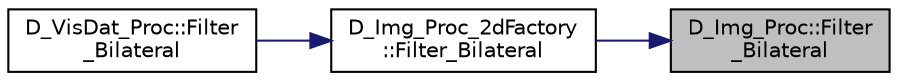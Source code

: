 digraph "D_Img_Proc::Filter_Bilateral"
{
 // LATEX_PDF_SIZE
  edge [fontname="Helvetica",fontsize="10",labelfontname="Helvetica",labelfontsize="10"];
  node [fontname="Helvetica",fontsize="10",shape=record];
  rankdir="RL";
  Node1 [label="D_Img_Proc::Filter\l_Bilateral",height=0.2,width=0.4,color="black", fillcolor="grey75", style="filled", fontcolor="black",tooltip=" "];
  Node1 -> Node2 [dir="back",color="midnightblue",fontsize="10",style="solid",fontname="Helvetica"];
  Node2 [label="D_Img_Proc_2dFactory\l::Filter_Bilateral",height=0.2,width=0.4,color="black", fillcolor="white", style="filled",URL="$class_d___img___proc__2d_factory.html#a61b522f170272f5a97b388e1e65e9b26",tooltip=" "];
  Node2 -> Node3 [dir="back",color="midnightblue",fontsize="10",style="solid",fontname="Helvetica"];
  Node3 [label="D_VisDat_Proc::Filter\l_Bilateral",height=0.2,width=0.4,color="black", fillcolor="white", style="filled",URL="$class_d___vis_dat___proc.html#af5d75c14237c6729ac80bd9e7bdd5f8f",tooltip=" "];
}
